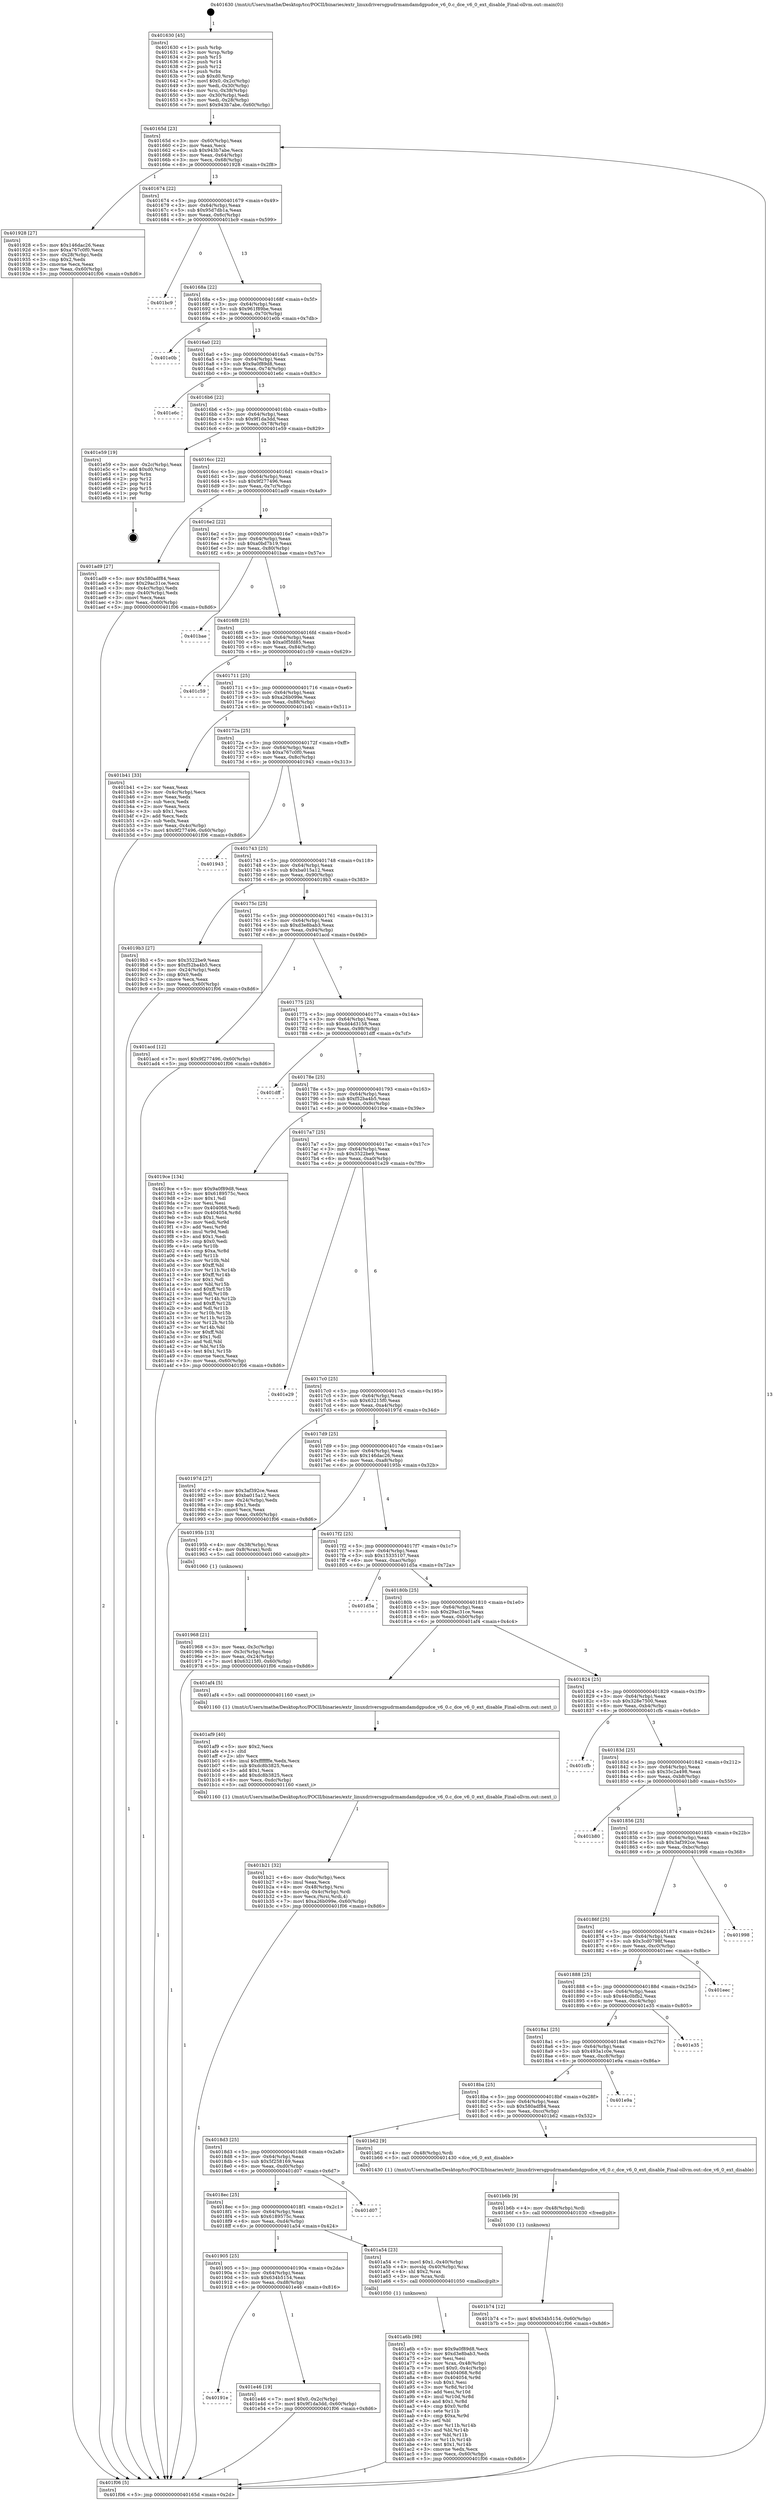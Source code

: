 digraph "0x401630" {
  label = "0x401630 (/mnt/c/Users/mathe/Desktop/tcc/POCII/binaries/extr_linuxdriversgpudrmamdamdgpudce_v6_0.c_dce_v6_0_ext_disable_Final-ollvm.out::main(0))"
  labelloc = "t"
  node[shape=record]

  Entry [label="",width=0.3,height=0.3,shape=circle,fillcolor=black,style=filled]
  "0x40165d" [label="{
     0x40165d [23]\l
     | [instrs]\l
     &nbsp;&nbsp;0x40165d \<+3\>: mov -0x60(%rbp),%eax\l
     &nbsp;&nbsp;0x401660 \<+2\>: mov %eax,%ecx\l
     &nbsp;&nbsp;0x401662 \<+6\>: sub $0x943b7abe,%ecx\l
     &nbsp;&nbsp;0x401668 \<+3\>: mov %eax,-0x64(%rbp)\l
     &nbsp;&nbsp;0x40166b \<+3\>: mov %ecx,-0x68(%rbp)\l
     &nbsp;&nbsp;0x40166e \<+6\>: je 0000000000401928 \<main+0x2f8\>\l
  }"]
  "0x401928" [label="{
     0x401928 [27]\l
     | [instrs]\l
     &nbsp;&nbsp;0x401928 \<+5\>: mov $0x146dac26,%eax\l
     &nbsp;&nbsp;0x40192d \<+5\>: mov $0xa767c0f0,%ecx\l
     &nbsp;&nbsp;0x401932 \<+3\>: mov -0x28(%rbp),%edx\l
     &nbsp;&nbsp;0x401935 \<+3\>: cmp $0x2,%edx\l
     &nbsp;&nbsp;0x401938 \<+3\>: cmovne %ecx,%eax\l
     &nbsp;&nbsp;0x40193b \<+3\>: mov %eax,-0x60(%rbp)\l
     &nbsp;&nbsp;0x40193e \<+5\>: jmp 0000000000401f06 \<main+0x8d6\>\l
  }"]
  "0x401674" [label="{
     0x401674 [22]\l
     | [instrs]\l
     &nbsp;&nbsp;0x401674 \<+5\>: jmp 0000000000401679 \<main+0x49\>\l
     &nbsp;&nbsp;0x401679 \<+3\>: mov -0x64(%rbp),%eax\l
     &nbsp;&nbsp;0x40167c \<+5\>: sub $0x95d7db1a,%eax\l
     &nbsp;&nbsp;0x401681 \<+3\>: mov %eax,-0x6c(%rbp)\l
     &nbsp;&nbsp;0x401684 \<+6\>: je 0000000000401bc9 \<main+0x599\>\l
  }"]
  "0x401f06" [label="{
     0x401f06 [5]\l
     | [instrs]\l
     &nbsp;&nbsp;0x401f06 \<+5\>: jmp 000000000040165d \<main+0x2d\>\l
  }"]
  "0x401630" [label="{
     0x401630 [45]\l
     | [instrs]\l
     &nbsp;&nbsp;0x401630 \<+1\>: push %rbp\l
     &nbsp;&nbsp;0x401631 \<+3\>: mov %rsp,%rbp\l
     &nbsp;&nbsp;0x401634 \<+2\>: push %r15\l
     &nbsp;&nbsp;0x401636 \<+2\>: push %r14\l
     &nbsp;&nbsp;0x401638 \<+2\>: push %r12\l
     &nbsp;&nbsp;0x40163a \<+1\>: push %rbx\l
     &nbsp;&nbsp;0x40163b \<+7\>: sub $0xd0,%rsp\l
     &nbsp;&nbsp;0x401642 \<+7\>: movl $0x0,-0x2c(%rbp)\l
     &nbsp;&nbsp;0x401649 \<+3\>: mov %edi,-0x30(%rbp)\l
     &nbsp;&nbsp;0x40164c \<+4\>: mov %rsi,-0x38(%rbp)\l
     &nbsp;&nbsp;0x401650 \<+3\>: mov -0x30(%rbp),%edi\l
     &nbsp;&nbsp;0x401653 \<+3\>: mov %edi,-0x28(%rbp)\l
     &nbsp;&nbsp;0x401656 \<+7\>: movl $0x943b7abe,-0x60(%rbp)\l
  }"]
  Exit [label="",width=0.3,height=0.3,shape=circle,fillcolor=black,style=filled,peripheries=2]
  "0x401bc9" [label="{
     0x401bc9\l
  }", style=dashed]
  "0x40168a" [label="{
     0x40168a [22]\l
     | [instrs]\l
     &nbsp;&nbsp;0x40168a \<+5\>: jmp 000000000040168f \<main+0x5f\>\l
     &nbsp;&nbsp;0x40168f \<+3\>: mov -0x64(%rbp),%eax\l
     &nbsp;&nbsp;0x401692 \<+5\>: sub $0x961f89be,%eax\l
     &nbsp;&nbsp;0x401697 \<+3\>: mov %eax,-0x70(%rbp)\l
     &nbsp;&nbsp;0x40169a \<+6\>: je 0000000000401e0b \<main+0x7db\>\l
  }"]
  "0x40191e" [label="{
     0x40191e\l
  }", style=dashed]
  "0x401e0b" [label="{
     0x401e0b\l
  }", style=dashed]
  "0x4016a0" [label="{
     0x4016a0 [22]\l
     | [instrs]\l
     &nbsp;&nbsp;0x4016a0 \<+5\>: jmp 00000000004016a5 \<main+0x75\>\l
     &nbsp;&nbsp;0x4016a5 \<+3\>: mov -0x64(%rbp),%eax\l
     &nbsp;&nbsp;0x4016a8 \<+5\>: sub $0x9a0f89d8,%eax\l
     &nbsp;&nbsp;0x4016ad \<+3\>: mov %eax,-0x74(%rbp)\l
     &nbsp;&nbsp;0x4016b0 \<+6\>: je 0000000000401e6c \<main+0x83c\>\l
  }"]
  "0x401e46" [label="{
     0x401e46 [19]\l
     | [instrs]\l
     &nbsp;&nbsp;0x401e46 \<+7\>: movl $0x0,-0x2c(%rbp)\l
     &nbsp;&nbsp;0x401e4d \<+7\>: movl $0x9f1da3dd,-0x60(%rbp)\l
     &nbsp;&nbsp;0x401e54 \<+5\>: jmp 0000000000401f06 \<main+0x8d6\>\l
  }"]
  "0x401e6c" [label="{
     0x401e6c\l
  }", style=dashed]
  "0x4016b6" [label="{
     0x4016b6 [22]\l
     | [instrs]\l
     &nbsp;&nbsp;0x4016b6 \<+5\>: jmp 00000000004016bb \<main+0x8b\>\l
     &nbsp;&nbsp;0x4016bb \<+3\>: mov -0x64(%rbp),%eax\l
     &nbsp;&nbsp;0x4016be \<+5\>: sub $0x9f1da3dd,%eax\l
     &nbsp;&nbsp;0x4016c3 \<+3\>: mov %eax,-0x78(%rbp)\l
     &nbsp;&nbsp;0x4016c6 \<+6\>: je 0000000000401e59 \<main+0x829\>\l
  }"]
  "0x401b74" [label="{
     0x401b74 [12]\l
     | [instrs]\l
     &nbsp;&nbsp;0x401b74 \<+7\>: movl $0x634b5154,-0x60(%rbp)\l
     &nbsp;&nbsp;0x401b7b \<+5\>: jmp 0000000000401f06 \<main+0x8d6\>\l
  }"]
  "0x401e59" [label="{
     0x401e59 [19]\l
     | [instrs]\l
     &nbsp;&nbsp;0x401e59 \<+3\>: mov -0x2c(%rbp),%eax\l
     &nbsp;&nbsp;0x401e5c \<+7\>: add $0xd0,%rsp\l
     &nbsp;&nbsp;0x401e63 \<+1\>: pop %rbx\l
     &nbsp;&nbsp;0x401e64 \<+2\>: pop %r12\l
     &nbsp;&nbsp;0x401e66 \<+2\>: pop %r14\l
     &nbsp;&nbsp;0x401e68 \<+2\>: pop %r15\l
     &nbsp;&nbsp;0x401e6a \<+1\>: pop %rbp\l
     &nbsp;&nbsp;0x401e6b \<+1\>: ret\l
  }"]
  "0x4016cc" [label="{
     0x4016cc [22]\l
     | [instrs]\l
     &nbsp;&nbsp;0x4016cc \<+5\>: jmp 00000000004016d1 \<main+0xa1\>\l
     &nbsp;&nbsp;0x4016d1 \<+3\>: mov -0x64(%rbp),%eax\l
     &nbsp;&nbsp;0x4016d4 \<+5\>: sub $0x9f277496,%eax\l
     &nbsp;&nbsp;0x4016d9 \<+3\>: mov %eax,-0x7c(%rbp)\l
     &nbsp;&nbsp;0x4016dc \<+6\>: je 0000000000401ad9 \<main+0x4a9\>\l
  }"]
  "0x401b6b" [label="{
     0x401b6b [9]\l
     | [instrs]\l
     &nbsp;&nbsp;0x401b6b \<+4\>: mov -0x48(%rbp),%rdi\l
     &nbsp;&nbsp;0x401b6f \<+5\>: call 0000000000401030 \<free@plt\>\l
     | [calls]\l
     &nbsp;&nbsp;0x401030 \{1\} (unknown)\l
  }"]
  "0x401ad9" [label="{
     0x401ad9 [27]\l
     | [instrs]\l
     &nbsp;&nbsp;0x401ad9 \<+5\>: mov $0x580adf84,%eax\l
     &nbsp;&nbsp;0x401ade \<+5\>: mov $0x29ac31ce,%ecx\l
     &nbsp;&nbsp;0x401ae3 \<+3\>: mov -0x4c(%rbp),%edx\l
     &nbsp;&nbsp;0x401ae6 \<+3\>: cmp -0x40(%rbp),%edx\l
     &nbsp;&nbsp;0x401ae9 \<+3\>: cmovl %ecx,%eax\l
     &nbsp;&nbsp;0x401aec \<+3\>: mov %eax,-0x60(%rbp)\l
     &nbsp;&nbsp;0x401aef \<+5\>: jmp 0000000000401f06 \<main+0x8d6\>\l
  }"]
  "0x4016e2" [label="{
     0x4016e2 [22]\l
     | [instrs]\l
     &nbsp;&nbsp;0x4016e2 \<+5\>: jmp 00000000004016e7 \<main+0xb7\>\l
     &nbsp;&nbsp;0x4016e7 \<+3\>: mov -0x64(%rbp),%eax\l
     &nbsp;&nbsp;0x4016ea \<+5\>: sub $0xa0bd7b19,%eax\l
     &nbsp;&nbsp;0x4016ef \<+3\>: mov %eax,-0x80(%rbp)\l
     &nbsp;&nbsp;0x4016f2 \<+6\>: je 0000000000401bae \<main+0x57e\>\l
  }"]
  "0x401b21" [label="{
     0x401b21 [32]\l
     | [instrs]\l
     &nbsp;&nbsp;0x401b21 \<+6\>: mov -0xdc(%rbp),%ecx\l
     &nbsp;&nbsp;0x401b27 \<+3\>: imul %eax,%ecx\l
     &nbsp;&nbsp;0x401b2a \<+4\>: mov -0x48(%rbp),%rsi\l
     &nbsp;&nbsp;0x401b2e \<+4\>: movslq -0x4c(%rbp),%rdi\l
     &nbsp;&nbsp;0x401b32 \<+3\>: mov %ecx,(%rsi,%rdi,4)\l
     &nbsp;&nbsp;0x401b35 \<+7\>: movl $0xa26b099e,-0x60(%rbp)\l
     &nbsp;&nbsp;0x401b3c \<+5\>: jmp 0000000000401f06 \<main+0x8d6\>\l
  }"]
  "0x401bae" [label="{
     0x401bae\l
  }", style=dashed]
  "0x4016f8" [label="{
     0x4016f8 [25]\l
     | [instrs]\l
     &nbsp;&nbsp;0x4016f8 \<+5\>: jmp 00000000004016fd \<main+0xcd\>\l
     &nbsp;&nbsp;0x4016fd \<+3\>: mov -0x64(%rbp),%eax\l
     &nbsp;&nbsp;0x401700 \<+5\>: sub $0xa0f5fd85,%eax\l
     &nbsp;&nbsp;0x401705 \<+6\>: mov %eax,-0x84(%rbp)\l
     &nbsp;&nbsp;0x40170b \<+6\>: je 0000000000401c59 \<main+0x629\>\l
  }"]
  "0x401af9" [label="{
     0x401af9 [40]\l
     | [instrs]\l
     &nbsp;&nbsp;0x401af9 \<+5\>: mov $0x2,%ecx\l
     &nbsp;&nbsp;0x401afe \<+1\>: cltd\l
     &nbsp;&nbsp;0x401aff \<+2\>: idiv %ecx\l
     &nbsp;&nbsp;0x401b01 \<+6\>: imul $0xfffffffe,%edx,%ecx\l
     &nbsp;&nbsp;0x401b07 \<+6\>: sub $0xdc8b3825,%ecx\l
     &nbsp;&nbsp;0x401b0d \<+3\>: add $0x1,%ecx\l
     &nbsp;&nbsp;0x401b10 \<+6\>: add $0xdc8b3825,%ecx\l
     &nbsp;&nbsp;0x401b16 \<+6\>: mov %ecx,-0xdc(%rbp)\l
     &nbsp;&nbsp;0x401b1c \<+5\>: call 0000000000401160 \<next_i\>\l
     | [calls]\l
     &nbsp;&nbsp;0x401160 \{1\} (/mnt/c/Users/mathe/Desktop/tcc/POCII/binaries/extr_linuxdriversgpudrmamdamdgpudce_v6_0.c_dce_v6_0_ext_disable_Final-ollvm.out::next_i)\l
  }"]
  "0x401c59" [label="{
     0x401c59\l
  }", style=dashed]
  "0x401711" [label="{
     0x401711 [25]\l
     | [instrs]\l
     &nbsp;&nbsp;0x401711 \<+5\>: jmp 0000000000401716 \<main+0xe6\>\l
     &nbsp;&nbsp;0x401716 \<+3\>: mov -0x64(%rbp),%eax\l
     &nbsp;&nbsp;0x401719 \<+5\>: sub $0xa26b099e,%eax\l
     &nbsp;&nbsp;0x40171e \<+6\>: mov %eax,-0x88(%rbp)\l
     &nbsp;&nbsp;0x401724 \<+6\>: je 0000000000401b41 \<main+0x511\>\l
  }"]
  "0x401a6b" [label="{
     0x401a6b [98]\l
     | [instrs]\l
     &nbsp;&nbsp;0x401a6b \<+5\>: mov $0x9a0f89d8,%ecx\l
     &nbsp;&nbsp;0x401a70 \<+5\>: mov $0xd3e8bab3,%edx\l
     &nbsp;&nbsp;0x401a75 \<+2\>: xor %esi,%esi\l
     &nbsp;&nbsp;0x401a77 \<+4\>: mov %rax,-0x48(%rbp)\l
     &nbsp;&nbsp;0x401a7b \<+7\>: movl $0x0,-0x4c(%rbp)\l
     &nbsp;&nbsp;0x401a82 \<+8\>: mov 0x404068,%r8d\l
     &nbsp;&nbsp;0x401a8a \<+8\>: mov 0x404054,%r9d\l
     &nbsp;&nbsp;0x401a92 \<+3\>: sub $0x1,%esi\l
     &nbsp;&nbsp;0x401a95 \<+3\>: mov %r8d,%r10d\l
     &nbsp;&nbsp;0x401a98 \<+3\>: add %esi,%r10d\l
     &nbsp;&nbsp;0x401a9b \<+4\>: imul %r10d,%r8d\l
     &nbsp;&nbsp;0x401a9f \<+4\>: and $0x1,%r8d\l
     &nbsp;&nbsp;0x401aa3 \<+4\>: cmp $0x0,%r8d\l
     &nbsp;&nbsp;0x401aa7 \<+4\>: sete %r11b\l
     &nbsp;&nbsp;0x401aab \<+4\>: cmp $0xa,%r9d\l
     &nbsp;&nbsp;0x401aaf \<+3\>: setl %bl\l
     &nbsp;&nbsp;0x401ab2 \<+3\>: mov %r11b,%r14b\l
     &nbsp;&nbsp;0x401ab5 \<+3\>: and %bl,%r14b\l
     &nbsp;&nbsp;0x401ab8 \<+3\>: xor %bl,%r11b\l
     &nbsp;&nbsp;0x401abb \<+3\>: or %r11b,%r14b\l
     &nbsp;&nbsp;0x401abe \<+4\>: test $0x1,%r14b\l
     &nbsp;&nbsp;0x401ac2 \<+3\>: cmovne %edx,%ecx\l
     &nbsp;&nbsp;0x401ac5 \<+3\>: mov %ecx,-0x60(%rbp)\l
     &nbsp;&nbsp;0x401ac8 \<+5\>: jmp 0000000000401f06 \<main+0x8d6\>\l
  }"]
  "0x401b41" [label="{
     0x401b41 [33]\l
     | [instrs]\l
     &nbsp;&nbsp;0x401b41 \<+2\>: xor %eax,%eax\l
     &nbsp;&nbsp;0x401b43 \<+3\>: mov -0x4c(%rbp),%ecx\l
     &nbsp;&nbsp;0x401b46 \<+2\>: mov %eax,%edx\l
     &nbsp;&nbsp;0x401b48 \<+2\>: sub %ecx,%edx\l
     &nbsp;&nbsp;0x401b4a \<+2\>: mov %eax,%ecx\l
     &nbsp;&nbsp;0x401b4c \<+3\>: sub $0x1,%ecx\l
     &nbsp;&nbsp;0x401b4f \<+2\>: add %ecx,%edx\l
     &nbsp;&nbsp;0x401b51 \<+2\>: sub %edx,%eax\l
     &nbsp;&nbsp;0x401b53 \<+3\>: mov %eax,-0x4c(%rbp)\l
     &nbsp;&nbsp;0x401b56 \<+7\>: movl $0x9f277496,-0x60(%rbp)\l
     &nbsp;&nbsp;0x401b5d \<+5\>: jmp 0000000000401f06 \<main+0x8d6\>\l
  }"]
  "0x40172a" [label="{
     0x40172a [25]\l
     | [instrs]\l
     &nbsp;&nbsp;0x40172a \<+5\>: jmp 000000000040172f \<main+0xff\>\l
     &nbsp;&nbsp;0x40172f \<+3\>: mov -0x64(%rbp),%eax\l
     &nbsp;&nbsp;0x401732 \<+5\>: sub $0xa767c0f0,%eax\l
     &nbsp;&nbsp;0x401737 \<+6\>: mov %eax,-0x8c(%rbp)\l
     &nbsp;&nbsp;0x40173d \<+6\>: je 0000000000401943 \<main+0x313\>\l
  }"]
  "0x401905" [label="{
     0x401905 [25]\l
     | [instrs]\l
     &nbsp;&nbsp;0x401905 \<+5\>: jmp 000000000040190a \<main+0x2da\>\l
     &nbsp;&nbsp;0x40190a \<+3\>: mov -0x64(%rbp),%eax\l
     &nbsp;&nbsp;0x40190d \<+5\>: sub $0x634b5154,%eax\l
     &nbsp;&nbsp;0x401912 \<+6\>: mov %eax,-0xd8(%rbp)\l
     &nbsp;&nbsp;0x401918 \<+6\>: je 0000000000401e46 \<main+0x816\>\l
  }"]
  "0x401943" [label="{
     0x401943\l
  }", style=dashed]
  "0x401743" [label="{
     0x401743 [25]\l
     | [instrs]\l
     &nbsp;&nbsp;0x401743 \<+5\>: jmp 0000000000401748 \<main+0x118\>\l
     &nbsp;&nbsp;0x401748 \<+3\>: mov -0x64(%rbp),%eax\l
     &nbsp;&nbsp;0x40174b \<+5\>: sub $0xba015a12,%eax\l
     &nbsp;&nbsp;0x401750 \<+6\>: mov %eax,-0x90(%rbp)\l
     &nbsp;&nbsp;0x401756 \<+6\>: je 00000000004019b3 \<main+0x383\>\l
  }"]
  "0x401a54" [label="{
     0x401a54 [23]\l
     | [instrs]\l
     &nbsp;&nbsp;0x401a54 \<+7\>: movl $0x1,-0x40(%rbp)\l
     &nbsp;&nbsp;0x401a5b \<+4\>: movslq -0x40(%rbp),%rax\l
     &nbsp;&nbsp;0x401a5f \<+4\>: shl $0x2,%rax\l
     &nbsp;&nbsp;0x401a63 \<+3\>: mov %rax,%rdi\l
     &nbsp;&nbsp;0x401a66 \<+5\>: call 0000000000401050 \<malloc@plt\>\l
     | [calls]\l
     &nbsp;&nbsp;0x401050 \{1\} (unknown)\l
  }"]
  "0x4019b3" [label="{
     0x4019b3 [27]\l
     | [instrs]\l
     &nbsp;&nbsp;0x4019b3 \<+5\>: mov $0x3522be9,%eax\l
     &nbsp;&nbsp;0x4019b8 \<+5\>: mov $0xf52ba4b5,%ecx\l
     &nbsp;&nbsp;0x4019bd \<+3\>: mov -0x24(%rbp),%edx\l
     &nbsp;&nbsp;0x4019c0 \<+3\>: cmp $0x0,%edx\l
     &nbsp;&nbsp;0x4019c3 \<+3\>: cmove %ecx,%eax\l
     &nbsp;&nbsp;0x4019c6 \<+3\>: mov %eax,-0x60(%rbp)\l
     &nbsp;&nbsp;0x4019c9 \<+5\>: jmp 0000000000401f06 \<main+0x8d6\>\l
  }"]
  "0x40175c" [label="{
     0x40175c [25]\l
     | [instrs]\l
     &nbsp;&nbsp;0x40175c \<+5\>: jmp 0000000000401761 \<main+0x131\>\l
     &nbsp;&nbsp;0x401761 \<+3\>: mov -0x64(%rbp),%eax\l
     &nbsp;&nbsp;0x401764 \<+5\>: sub $0xd3e8bab3,%eax\l
     &nbsp;&nbsp;0x401769 \<+6\>: mov %eax,-0x94(%rbp)\l
     &nbsp;&nbsp;0x40176f \<+6\>: je 0000000000401acd \<main+0x49d\>\l
  }"]
  "0x4018ec" [label="{
     0x4018ec [25]\l
     | [instrs]\l
     &nbsp;&nbsp;0x4018ec \<+5\>: jmp 00000000004018f1 \<main+0x2c1\>\l
     &nbsp;&nbsp;0x4018f1 \<+3\>: mov -0x64(%rbp),%eax\l
     &nbsp;&nbsp;0x4018f4 \<+5\>: sub $0x6189575c,%eax\l
     &nbsp;&nbsp;0x4018f9 \<+6\>: mov %eax,-0xd4(%rbp)\l
     &nbsp;&nbsp;0x4018ff \<+6\>: je 0000000000401a54 \<main+0x424\>\l
  }"]
  "0x401acd" [label="{
     0x401acd [12]\l
     | [instrs]\l
     &nbsp;&nbsp;0x401acd \<+7\>: movl $0x9f277496,-0x60(%rbp)\l
     &nbsp;&nbsp;0x401ad4 \<+5\>: jmp 0000000000401f06 \<main+0x8d6\>\l
  }"]
  "0x401775" [label="{
     0x401775 [25]\l
     | [instrs]\l
     &nbsp;&nbsp;0x401775 \<+5\>: jmp 000000000040177a \<main+0x14a\>\l
     &nbsp;&nbsp;0x40177a \<+3\>: mov -0x64(%rbp),%eax\l
     &nbsp;&nbsp;0x40177d \<+5\>: sub $0xdd4d3158,%eax\l
     &nbsp;&nbsp;0x401782 \<+6\>: mov %eax,-0x98(%rbp)\l
     &nbsp;&nbsp;0x401788 \<+6\>: je 0000000000401dff \<main+0x7cf\>\l
  }"]
  "0x401d07" [label="{
     0x401d07\l
  }", style=dashed]
  "0x401dff" [label="{
     0x401dff\l
  }", style=dashed]
  "0x40178e" [label="{
     0x40178e [25]\l
     | [instrs]\l
     &nbsp;&nbsp;0x40178e \<+5\>: jmp 0000000000401793 \<main+0x163\>\l
     &nbsp;&nbsp;0x401793 \<+3\>: mov -0x64(%rbp),%eax\l
     &nbsp;&nbsp;0x401796 \<+5\>: sub $0xf52ba4b5,%eax\l
     &nbsp;&nbsp;0x40179b \<+6\>: mov %eax,-0x9c(%rbp)\l
     &nbsp;&nbsp;0x4017a1 \<+6\>: je 00000000004019ce \<main+0x39e\>\l
  }"]
  "0x4018d3" [label="{
     0x4018d3 [25]\l
     | [instrs]\l
     &nbsp;&nbsp;0x4018d3 \<+5\>: jmp 00000000004018d8 \<main+0x2a8\>\l
     &nbsp;&nbsp;0x4018d8 \<+3\>: mov -0x64(%rbp),%eax\l
     &nbsp;&nbsp;0x4018db \<+5\>: sub $0x5f258169,%eax\l
     &nbsp;&nbsp;0x4018e0 \<+6\>: mov %eax,-0xd0(%rbp)\l
     &nbsp;&nbsp;0x4018e6 \<+6\>: je 0000000000401d07 \<main+0x6d7\>\l
  }"]
  "0x4019ce" [label="{
     0x4019ce [134]\l
     | [instrs]\l
     &nbsp;&nbsp;0x4019ce \<+5\>: mov $0x9a0f89d8,%eax\l
     &nbsp;&nbsp;0x4019d3 \<+5\>: mov $0x6189575c,%ecx\l
     &nbsp;&nbsp;0x4019d8 \<+2\>: mov $0x1,%dl\l
     &nbsp;&nbsp;0x4019da \<+2\>: xor %esi,%esi\l
     &nbsp;&nbsp;0x4019dc \<+7\>: mov 0x404068,%edi\l
     &nbsp;&nbsp;0x4019e3 \<+8\>: mov 0x404054,%r8d\l
     &nbsp;&nbsp;0x4019eb \<+3\>: sub $0x1,%esi\l
     &nbsp;&nbsp;0x4019ee \<+3\>: mov %edi,%r9d\l
     &nbsp;&nbsp;0x4019f1 \<+3\>: add %esi,%r9d\l
     &nbsp;&nbsp;0x4019f4 \<+4\>: imul %r9d,%edi\l
     &nbsp;&nbsp;0x4019f8 \<+3\>: and $0x1,%edi\l
     &nbsp;&nbsp;0x4019fb \<+3\>: cmp $0x0,%edi\l
     &nbsp;&nbsp;0x4019fe \<+4\>: sete %r10b\l
     &nbsp;&nbsp;0x401a02 \<+4\>: cmp $0xa,%r8d\l
     &nbsp;&nbsp;0x401a06 \<+4\>: setl %r11b\l
     &nbsp;&nbsp;0x401a0a \<+3\>: mov %r10b,%bl\l
     &nbsp;&nbsp;0x401a0d \<+3\>: xor $0xff,%bl\l
     &nbsp;&nbsp;0x401a10 \<+3\>: mov %r11b,%r14b\l
     &nbsp;&nbsp;0x401a13 \<+4\>: xor $0xff,%r14b\l
     &nbsp;&nbsp;0x401a17 \<+3\>: xor $0x1,%dl\l
     &nbsp;&nbsp;0x401a1a \<+3\>: mov %bl,%r15b\l
     &nbsp;&nbsp;0x401a1d \<+4\>: and $0xff,%r15b\l
     &nbsp;&nbsp;0x401a21 \<+3\>: and %dl,%r10b\l
     &nbsp;&nbsp;0x401a24 \<+3\>: mov %r14b,%r12b\l
     &nbsp;&nbsp;0x401a27 \<+4\>: and $0xff,%r12b\l
     &nbsp;&nbsp;0x401a2b \<+3\>: and %dl,%r11b\l
     &nbsp;&nbsp;0x401a2e \<+3\>: or %r10b,%r15b\l
     &nbsp;&nbsp;0x401a31 \<+3\>: or %r11b,%r12b\l
     &nbsp;&nbsp;0x401a34 \<+3\>: xor %r12b,%r15b\l
     &nbsp;&nbsp;0x401a37 \<+3\>: or %r14b,%bl\l
     &nbsp;&nbsp;0x401a3a \<+3\>: xor $0xff,%bl\l
     &nbsp;&nbsp;0x401a3d \<+3\>: or $0x1,%dl\l
     &nbsp;&nbsp;0x401a40 \<+2\>: and %dl,%bl\l
     &nbsp;&nbsp;0x401a42 \<+3\>: or %bl,%r15b\l
     &nbsp;&nbsp;0x401a45 \<+4\>: test $0x1,%r15b\l
     &nbsp;&nbsp;0x401a49 \<+3\>: cmovne %ecx,%eax\l
     &nbsp;&nbsp;0x401a4c \<+3\>: mov %eax,-0x60(%rbp)\l
     &nbsp;&nbsp;0x401a4f \<+5\>: jmp 0000000000401f06 \<main+0x8d6\>\l
  }"]
  "0x4017a7" [label="{
     0x4017a7 [25]\l
     | [instrs]\l
     &nbsp;&nbsp;0x4017a7 \<+5\>: jmp 00000000004017ac \<main+0x17c\>\l
     &nbsp;&nbsp;0x4017ac \<+3\>: mov -0x64(%rbp),%eax\l
     &nbsp;&nbsp;0x4017af \<+5\>: sub $0x3522be9,%eax\l
     &nbsp;&nbsp;0x4017b4 \<+6\>: mov %eax,-0xa0(%rbp)\l
     &nbsp;&nbsp;0x4017ba \<+6\>: je 0000000000401e29 \<main+0x7f9\>\l
  }"]
  "0x401b62" [label="{
     0x401b62 [9]\l
     | [instrs]\l
     &nbsp;&nbsp;0x401b62 \<+4\>: mov -0x48(%rbp),%rdi\l
     &nbsp;&nbsp;0x401b66 \<+5\>: call 0000000000401430 \<dce_v6_0_ext_disable\>\l
     | [calls]\l
     &nbsp;&nbsp;0x401430 \{1\} (/mnt/c/Users/mathe/Desktop/tcc/POCII/binaries/extr_linuxdriversgpudrmamdamdgpudce_v6_0.c_dce_v6_0_ext_disable_Final-ollvm.out::dce_v6_0_ext_disable)\l
  }"]
  "0x401e29" [label="{
     0x401e29\l
  }", style=dashed]
  "0x4017c0" [label="{
     0x4017c0 [25]\l
     | [instrs]\l
     &nbsp;&nbsp;0x4017c0 \<+5\>: jmp 00000000004017c5 \<main+0x195\>\l
     &nbsp;&nbsp;0x4017c5 \<+3\>: mov -0x64(%rbp),%eax\l
     &nbsp;&nbsp;0x4017c8 \<+5\>: sub $0x63215f0,%eax\l
     &nbsp;&nbsp;0x4017cd \<+6\>: mov %eax,-0xa4(%rbp)\l
     &nbsp;&nbsp;0x4017d3 \<+6\>: je 000000000040197d \<main+0x34d\>\l
  }"]
  "0x4018ba" [label="{
     0x4018ba [25]\l
     | [instrs]\l
     &nbsp;&nbsp;0x4018ba \<+5\>: jmp 00000000004018bf \<main+0x28f\>\l
     &nbsp;&nbsp;0x4018bf \<+3\>: mov -0x64(%rbp),%eax\l
     &nbsp;&nbsp;0x4018c2 \<+5\>: sub $0x580adf84,%eax\l
     &nbsp;&nbsp;0x4018c7 \<+6\>: mov %eax,-0xcc(%rbp)\l
     &nbsp;&nbsp;0x4018cd \<+6\>: je 0000000000401b62 \<main+0x532\>\l
  }"]
  "0x40197d" [label="{
     0x40197d [27]\l
     | [instrs]\l
     &nbsp;&nbsp;0x40197d \<+5\>: mov $0x3af392ce,%eax\l
     &nbsp;&nbsp;0x401982 \<+5\>: mov $0xba015a12,%ecx\l
     &nbsp;&nbsp;0x401987 \<+3\>: mov -0x24(%rbp),%edx\l
     &nbsp;&nbsp;0x40198a \<+3\>: cmp $0x1,%edx\l
     &nbsp;&nbsp;0x40198d \<+3\>: cmovl %ecx,%eax\l
     &nbsp;&nbsp;0x401990 \<+3\>: mov %eax,-0x60(%rbp)\l
     &nbsp;&nbsp;0x401993 \<+5\>: jmp 0000000000401f06 \<main+0x8d6\>\l
  }"]
  "0x4017d9" [label="{
     0x4017d9 [25]\l
     | [instrs]\l
     &nbsp;&nbsp;0x4017d9 \<+5\>: jmp 00000000004017de \<main+0x1ae\>\l
     &nbsp;&nbsp;0x4017de \<+3\>: mov -0x64(%rbp),%eax\l
     &nbsp;&nbsp;0x4017e1 \<+5\>: sub $0x146dac26,%eax\l
     &nbsp;&nbsp;0x4017e6 \<+6\>: mov %eax,-0xa8(%rbp)\l
     &nbsp;&nbsp;0x4017ec \<+6\>: je 000000000040195b \<main+0x32b\>\l
  }"]
  "0x401e9a" [label="{
     0x401e9a\l
  }", style=dashed]
  "0x40195b" [label="{
     0x40195b [13]\l
     | [instrs]\l
     &nbsp;&nbsp;0x40195b \<+4\>: mov -0x38(%rbp),%rax\l
     &nbsp;&nbsp;0x40195f \<+4\>: mov 0x8(%rax),%rdi\l
     &nbsp;&nbsp;0x401963 \<+5\>: call 0000000000401060 \<atoi@plt\>\l
     | [calls]\l
     &nbsp;&nbsp;0x401060 \{1\} (unknown)\l
  }"]
  "0x4017f2" [label="{
     0x4017f2 [25]\l
     | [instrs]\l
     &nbsp;&nbsp;0x4017f2 \<+5\>: jmp 00000000004017f7 \<main+0x1c7\>\l
     &nbsp;&nbsp;0x4017f7 \<+3\>: mov -0x64(%rbp),%eax\l
     &nbsp;&nbsp;0x4017fa \<+5\>: sub $0x15335107,%eax\l
     &nbsp;&nbsp;0x4017ff \<+6\>: mov %eax,-0xac(%rbp)\l
     &nbsp;&nbsp;0x401805 \<+6\>: je 0000000000401d5a \<main+0x72a\>\l
  }"]
  "0x401968" [label="{
     0x401968 [21]\l
     | [instrs]\l
     &nbsp;&nbsp;0x401968 \<+3\>: mov %eax,-0x3c(%rbp)\l
     &nbsp;&nbsp;0x40196b \<+3\>: mov -0x3c(%rbp),%eax\l
     &nbsp;&nbsp;0x40196e \<+3\>: mov %eax,-0x24(%rbp)\l
     &nbsp;&nbsp;0x401971 \<+7\>: movl $0x63215f0,-0x60(%rbp)\l
     &nbsp;&nbsp;0x401978 \<+5\>: jmp 0000000000401f06 \<main+0x8d6\>\l
  }"]
  "0x4018a1" [label="{
     0x4018a1 [25]\l
     | [instrs]\l
     &nbsp;&nbsp;0x4018a1 \<+5\>: jmp 00000000004018a6 \<main+0x276\>\l
     &nbsp;&nbsp;0x4018a6 \<+3\>: mov -0x64(%rbp),%eax\l
     &nbsp;&nbsp;0x4018a9 \<+5\>: sub $0x493a1c0e,%eax\l
     &nbsp;&nbsp;0x4018ae \<+6\>: mov %eax,-0xc8(%rbp)\l
     &nbsp;&nbsp;0x4018b4 \<+6\>: je 0000000000401e9a \<main+0x86a\>\l
  }"]
  "0x401d5a" [label="{
     0x401d5a\l
  }", style=dashed]
  "0x40180b" [label="{
     0x40180b [25]\l
     | [instrs]\l
     &nbsp;&nbsp;0x40180b \<+5\>: jmp 0000000000401810 \<main+0x1e0\>\l
     &nbsp;&nbsp;0x401810 \<+3\>: mov -0x64(%rbp),%eax\l
     &nbsp;&nbsp;0x401813 \<+5\>: sub $0x29ac31ce,%eax\l
     &nbsp;&nbsp;0x401818 \<+6\>: mov %eax,-0xb0(%rbp)\l
     &nbsp;&nbsp;0x40181e \<+6\>: je 0000000000401af4 \<main+0x4c4\>\l
  }"]
  "0x401e35" [label="{
     0x401e35\l
  }", style=dashed]
  "0x401af4" [label="{
     0x401af4 [5]\l
     | [instrs]\l
     &nbsp;&nbsp;0x401af4 \<+5\>: call 0000000000401160 \<next_i\>\l
     | [calls]\l
     &nbsp;&nbsp;0x401160 \{1\} (/mnt/c/Users/mathe/Desktop/tcc/POCII/binaries/extr_linuxdriversgpudrmamdamdgpudce_v6_0.c_dce_v6_0_ext_disable_Final-ollvm.out::next_i)\l
  }"]
  "0x401824" [label="{
     0x401824 [25]\l
     | [instrs]\l
     &nbsp;&nbsp;0x401824 \<+5\>: jmp 0000000000401829 \<main+0x1f9\>\l
     &nbsp;&nbsp;0x401829 \<+3\>: mov -0x64(%rbp),%eax\l
     &nbsp;&nbsp;0x40182c \<+5\>: sub $0x328e7500,%eax\l
     &nbsp;&nbsp;0x401831 \<+6\>: mov %eax,-0xb4(%rbp)\l
     &nbsp;&nbsp;0x401837 \<+6\>: je 0000000000401cfb \<main+0x6cb\>\l
  }"]
  "0x401888" [label="{
     0x401888 [25]\l
     | [instrs]\l
     &nbsp;&nbsp;0x401888 \<+5\>: jmp 000000000040188d \<main+0x25d\>\l
     &nbsp;&nbsp;0x40188d \<+3\>: mov -0x64(%rbp),%eax\l
     &nbsp;&nbsp;0x401890 \<+5\>: sub $0x44c0bfb2,%eax\l
     &nbsp;&nbsp;0x401895 \<+6\>: mov %eax,-0xc4(%rbp)\l
     &nbsp;&nbsp;0x40189b \<+6\>: je 0000000000401e35 \<main+0x805\>\l
  }"]
  "0x401cfb" [label="{
     0x401cfb\l
  }", style=dashed]
  "0x40183d" [label="{
     0x40183d [25]\l
     | [instrs]\l
     &nbsp;&nbsp;0x40183d \<+5\>: jmp 0000000000401842 \<main+0x212\>\l
     &nbsp;&nbsp;0x401842 \<+3\>: mov -0x64(%rbp),%eax\l
     &nbsp;&nbsp;0x401845 \<+5\>: sub $0x35c2a498,%eax\l
     &nbsp;&nbsp;0x40184a \<+6\>: mov %eax,-0xb8(%rbp)\l
     &nbsp;&nbsp;0x401850 \<+6\>: je 0000000000401b80 \<main+0x550\>\l
  }"]
  "0x401eec" [label="{
     0x401eec\l
  }", style=dashed]
  "0x401b80" [label="{
     0x401b80\l
  }", style=dashed]
  "0x401856" [label="{
     0x401856 [25]\l
     | [instrs]\l
     &nbsp;&nbsp;0x401856 \<+5\>: jmp 000000000040185b \<main+0x22b\>\l
     &nbsp;&nbsp;0x40185b \<+3\>: mov -0x64(%rbp),%eax\l
     &nbsp;&nbsp;0x40185e \<+5\>: sub $0x3af392ce,%eax\l
     &nbsp;&nbsp;0x401863 \<+6\>: mov %eax,-0xbc(%rbp)\l
     &nbsp;&nbsp;0x401869 \<+6\>: je 0000000000401998 \<main+0x368\>\l
  }"]
  "0x40186f" [label="{
     0x40186f [25]\l
     | [instrs]\l
     &nbsp;&nbsp;0x40186f \<+5\>: jmp 0000000000401874 \<main+0x244\>\l
     &nbsp;&nbsp;0x401874 \<+3\>: mov -0x64(%rbp),%eax\l
     &nbsp;&nbsp;0x401877 \<+5\>: sub $0x3cd0798f,%eax\l
     &nbsp;&nbsp;0x40187c \<+6\>: mov %eax,-0xc0(%rbp)\l
     &nbsp;&nbsp;0x401882 \<+6\>: je 0000000000401eec \<main+0x8bc\>\l
  }"]
  "0x401998" [label="{
     0x401998\l
  }", style=dashed]
  Entry -> "0x401630" [label=" 1"]
  "0x40165d" -> "0x401928" [label=" 1"]
  "0x40165d" -> "0x401674" [label=" 13"]
  "0x401928" -> "0x401f06" [label=" 1"]
  "0x401630" -> "0x40165d" [label=" 1"]
  "0x401f06" -> "0x40165d" [label=" 13"]
  "0x401e59" -> Exit [label=" 1"]
  "0x401674" -> "0x401bc9" [label=" 0"]
  "0x401674" -> "0x40168a" [label=" 13"]
  "0x401e46" -> "0x401f06" [label=" 1"]
  "0x40168a" -> "0x401e0b" [label=" 0"]
  "0x40168a" -> "0x4016a0" [label=" 13"]
  "0x401905" -> "0x40191e" [label=" 0"]
  "0x4016a0" -> "0x401e6c" [label=" 0"]
  "0x4016a0" -> "0x4016b6" [label=" 13"]
  "0x401905" -> "0x401e46" [label=" 1"]
  "0x4016b6" -> "0x401e59" [label=" 1"]
  "0x4016b6" -> "0x4016cc" [label=" 12"]
  "0x401b74" -> "0x401f06" [label=" 1"]
  "0x4016cc" -> "0x401ad9" [label=" 2"]
  "0x4016cc" -> "0x4016e2" [label=" 10"]
  "0x401b6b" -> "0x401b74" [label=" 1"]
  "0x4016e2" -> "0x401bae" [label=" 0"]
  "0x4016e2" -> "0x4016f8" [label=" 10"]
  "0x401b62" -> "0x401b6b" [label=" 1"]
  "0x4016f8" -> "0x401c59" [label=" 0"]
  "0x4016f8" -> "0x401711" [label=" 10"]
  "0x401b41" -> "0x401f06" [label=" 1"]
  "0x401711" -> "0x401b41" [label=" 1"]
  "0x401711" -> "0x40172a" [label=" 9"]
  "0x401b21" -> "0x401f06" [label=" 1"]
  "0x40172a" -> "0x401943" [label=" 0"]
  "0x40172a" -> "0x401743" [label=" 9"]
  "0x401af9" -> "0x401b21" [label=" 1"]
  "0x401743" -> "0x4019b3" [label=" 1"]
  "0x401743" -> "0x40175c" [label=" 8"]
  "0x401af4" -> "0x401af9" [label=" 1"]
  "0x40175c" -> "0x401acd" [label=" 1"]
  "0x40175c" -> "0x401775" [label=" 7"]
  "0x401acd" -> "0x401f06" [label=" 1"]
  "0x401775" -> "0x401dff" [label=" 0"]
  "0x401775" -> "0x40178e" [label=" 7"]
  "0x401a6b" -> "0x401f06" [label=" 1"]
  "0x40178e" -> "0x4019ce" [label=" 1"]
  "0x40178e" -> "0x4017a7" [label=" 6"]
  "0x4018ec" -> "0x401905" [label=" 1"]
  "0x4017a7" -> "0x401e29" [label=" 0"]
  "0x4017a7" -> "0x4017c0" [label=" 6"]
  "0x4018ec" -> "0x401a54" [label=" 1"]
  "0x4017c0" -> "0x40197d" [label=" 1"]
  "0x4017c0" -> "0x4017d9" [label=" 5"]
  "0x4018d3" -> "0x4018ec" [label=" 2"]
  "0x4017d9" -> "0x40195b" [label=" 1"]
  "0x4017d9" -> "0x4017f2" [label=" 4"]
  "0x40195b" -> "0x401968" [label=" 1"]
  "0x401968" -> "0x401f06" [label=" 1"]
  "0x40197d" -> "0x401f06" [label=" 1"]
  "0x4019b3" -> "0x401f06" [label=" 1"]
  "0x4019ce" -> "0x401f06" [label=" 1"]
  "0x4018d3" -> "0x401d07" [label=" 0"]
  "0x4017f2" -> "0x401d5a" [label=" 0"]
  "0x4017f2" -> "0x40180b" [label=" 4"]
  "0x4018ba" -> "0x4018d3" [label=" 2"]
  "0x40180b" -> "0x401af4" [label=" 1"]
  "0x40180b" -> "0x401824" [label=" 3"]
  "0x4018ba" -> "0x401b62" [label=" 1"]
  "0x401824" -> "0x401cfb" [label=" 0"]
  "0x401824" -> "0x40183d" [label=" 3"]
  "0x4018a1" -> "0x4018ba" [label=" 3"]
  "0x40183d" -> "0x401b80" [label=" 0"]
  "0x40183d" -> "0x401856" [label=" 3"]
  "0x4018a1" -> "0x401e9a" [label=" 0"]
  "0x401856" -> "0x401998" [label=" 0"]
  "0x401856" -> "0x40186f" [label=" 3"]
  "0x401a54" -> "0x401a6b" [label=" 1"]
  "0x40186f" -> "0x401eec" [label=" 0"]
  "0x40186f" -> "0x401888" [label=" 3"]
  "0x401ad9" -> "0x401f06" [label=" 2"]
  "0x401888" -> "0x401e35" [label=" 0"]
  "0x401888" -> "0x4018a1" [label=" 3"]
}
